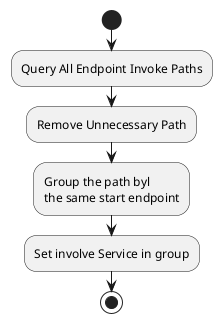 @startuml
start
:Query All Endpoint Invoke Paths;
:Remove Unnecessary Path;
:Group the path byl\nthe same start endpoint;
:Set involve Service in group;
stop
@enduml
